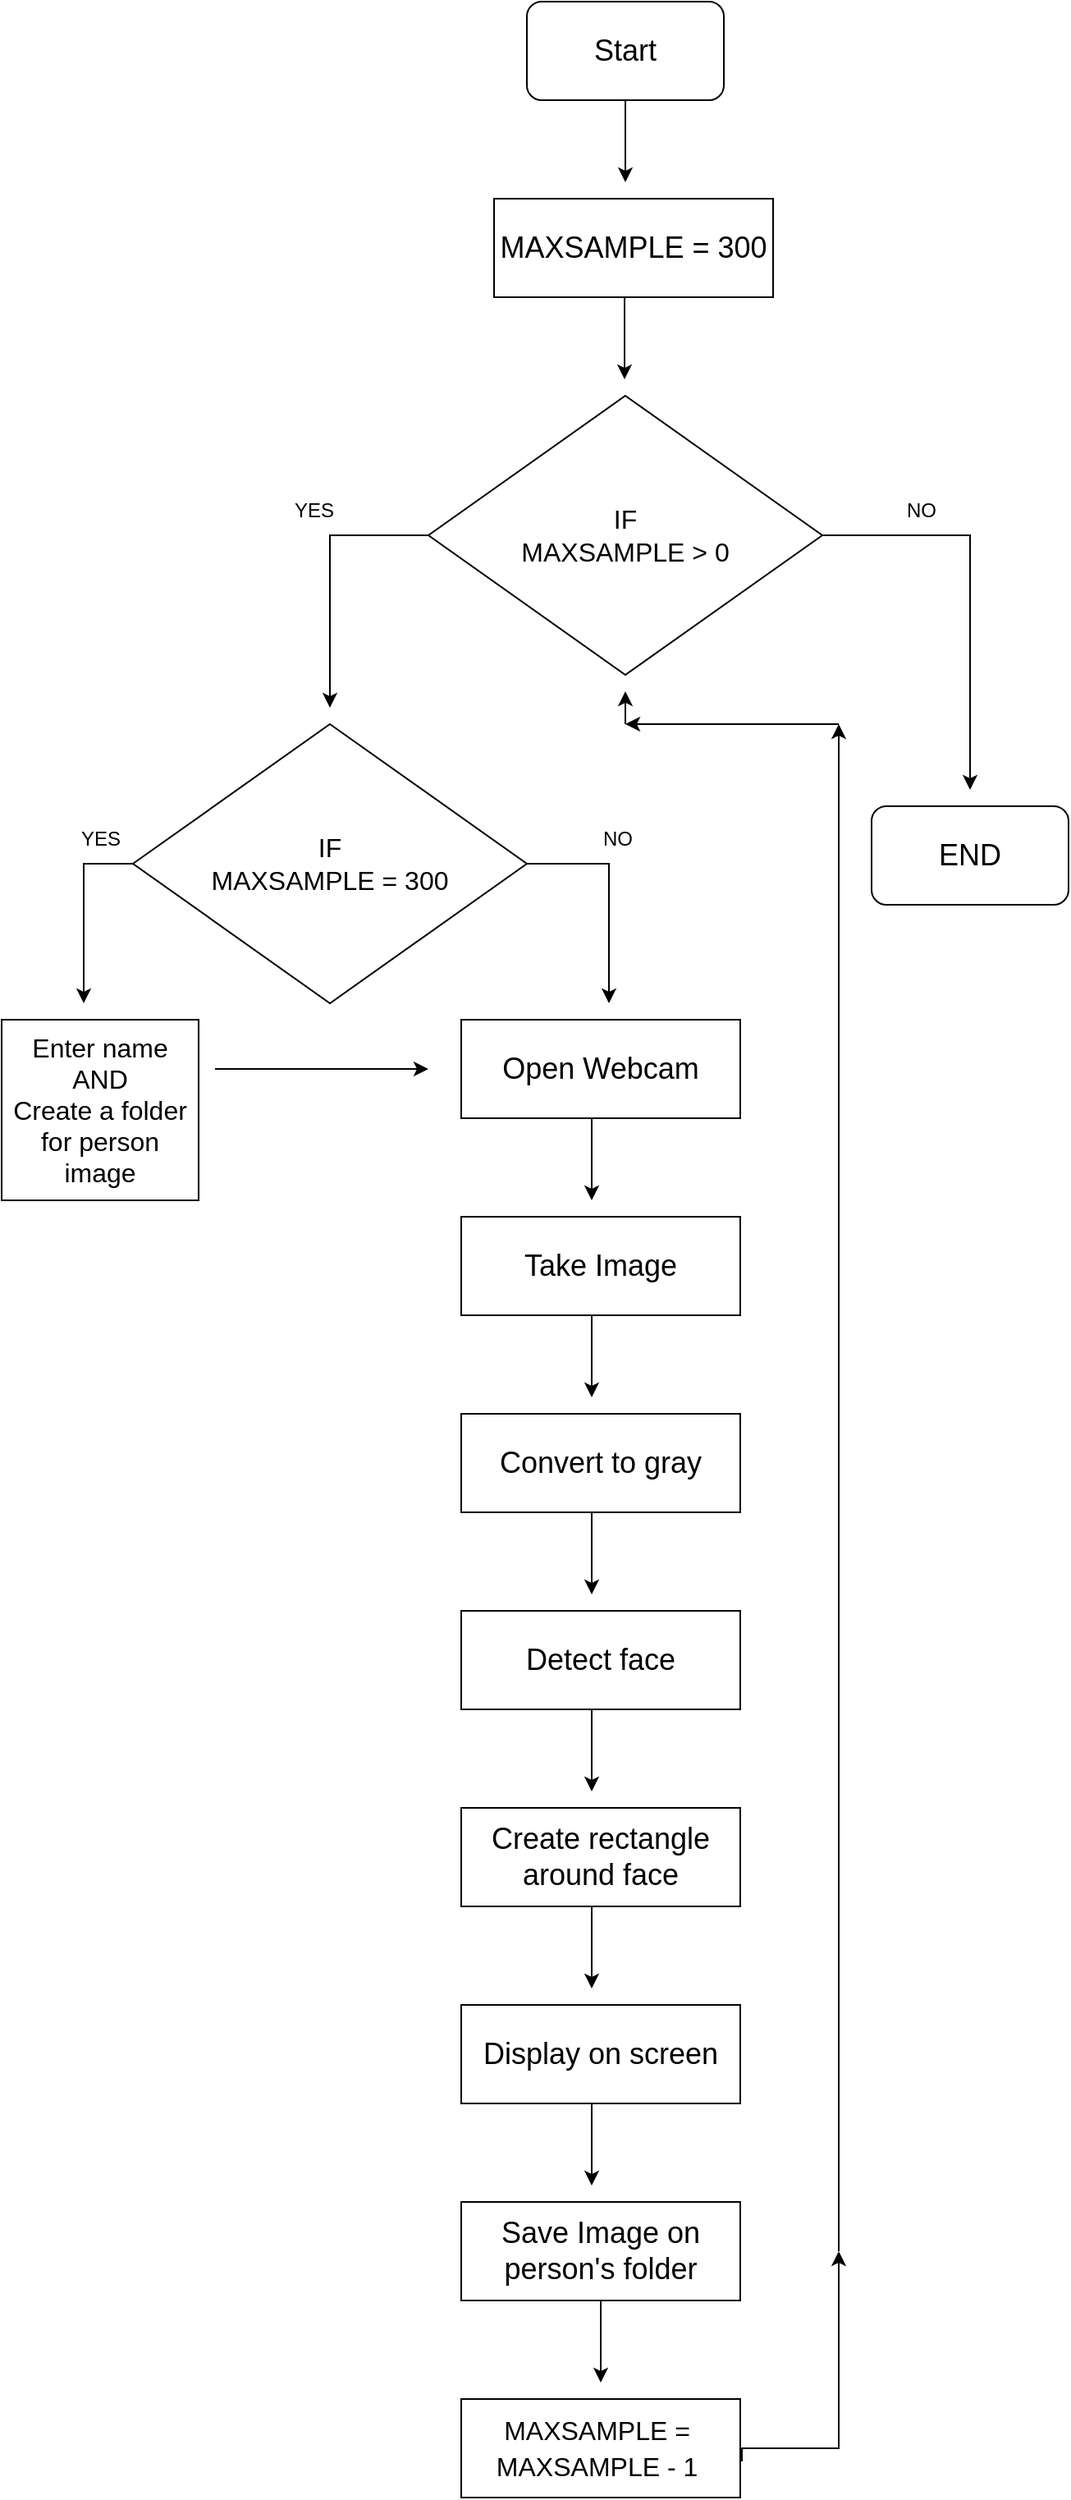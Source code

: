 <mxfile version="13.6.2" type="device"><diagram id="umDb_-zciCzAvkwwaGba" name="Page-1"><mxGraphModel dx="768" dy="522" grid="1" gridSize="10" guides="1" tooltips="1" connect="1" arrows="1" fold="1" page="1" pageScale="1" pageWidth="850" pageHeight="1100" math="0" shadow="0"><root><mxCell id="0"/><mxCell id="1" parent="0"/><mxCell id="-TP9oQ7jm48y1_SzsRdm-7" style="edgeStyle=orthogonalEdgeStyle;rounded=0;orthogonalLoop=1;jettySize=auto;html=1;" parent="1" source="-TP9oQ7jm48y1_SzsRdm-1" edge="1"><mxGeometry relative="1" as="geometry"><mxPoint x="390" y="240" as="targetPoint"/></mxGeometry></mxCell><mxCell id="-TP9oQ7jm48y1_SzsRdm-1" value="&lt;font style=&quot;font-size: 18px&quot;&gt;Start&lt;br&gt;&lt;/font&gt;" style="rounded=1;whiteSpace=wrap;html=1;" parent="1" vertex="1"><mxGeometry x="330" y="130" width="120" height="60" as="geometry"/></mxCell><mxCell id="-TP9oQ7jm48y1_SzsRdm-4" value="&lt;font style=&quot;font-size: 18px&quot;&gt;MAXSAMPLE = 300&lt;/font&gt;" style="rounded=0;whiteSpace=wrap;html=1;" parent="1" vertex="1"><mxGeometry x="310" y="250" width="170" height="60" as="geometry"/></mxCell><mxCell id="-TP9oQ7jm48y1_SzsRdm-12" style="edgeStyle=orthogonalEdgeStyle;rounded=0;orthogonalLoop=1;jettySize=auto;html=1;" parent="1" edge="1"><mxGeometry relative="1" as="geometry"><mxPoint x="389.5" y="360" as="targetPoint"/><mxPoint x="389.5" y="310" as="sourcePoint"/></mxGeometry></mxCell><mxCell id="-TP9oQ7jm48y1_SzsRdm-15" style="edgeStyle=orthogonalEdgeStyle;rounded=0;orthogonalLoop=1;jettySize=auto;html=1;exitX=0;exitY=0.5;exitDx=0;exitDy=0;" parent="1" source="-TP9oQ7jm48y1_SzsRdm-13" edge="1"><mxGeometry relative="1" as="geometry"><mxPoint x="210" y="560" as="targetPoint"/><Array as="points"><mxPoint x="210" y="455"/><mxPoint x="210" y="560"/></Array></mxGeometry></mxCell><mxCell id="-TP9oQ7jm48y1_SzsRdm-13" value="&lt;font size=&quot;3&quot;&gt;IF &lt;br&gt;MAXSAMPLE &amp;gt; 0&lt;/font&gt;" style="rhombus;whiteSpace=wrap;html=1;" parent="1" vertex="1"><mxGeometry x="270" y="370" width="240" height="170" as="geometry"/></mxCell><mxCell id="-TP9oQ7jm48y1_SzsRdm-16" style="edgeStyle=orthogonalEdgeStyle;rounded=0;orthogonalLoop=1;jettySize=auto;html=1;" parent="1" source="-TP9oQ7jm48y1_SzsRdm-13" edge="1"><mxGeometry relative="1" as="geometry"><mxPoint x="600" y="610" as="targetPoint"/><mxPoint x="730" y="490" as="sourcePoint"/><Array as="points"><mxPoint x="600" y="455"/><mxPoint x="600" y="560"/></Array></mxGeometry></mxCell><mxCell id="-TP9oQ7jm48y1_SzsRdm-17" value="YES" style="text;html=1;align=center;verticalAlign=middle;resizable=0;points=[];autosize=1;" parent="1" vertex="1"><mxGeometry x="180" y="430" width="40" height="20" as="geometry"/></mxCell><mxCell id="-TP9oQ7jm48y1_SzsRdm-18" value="NO" style="text;html=1;align=center;verticalAlign=middle;resizable=0;points=[];autosize=1;" parent="1" vertex="1"><mxGeometry x="555" y="430" width="30" height="20" as="geometry"/></mxCell><mxCell id="-TP9oQ7jm48y1_SzsRdm-20" style="edgeStyle=orthogonalEdgeStyle;rounded=0;orthogonalLoop=1;jettySize=auto;html=1;exitX=0;exitY=0.5;exitDx=0;exitDy=0;" parent="1" source="-TP9oQ7jm48y1_SzsRdm-23" edge="1"><mxGeometry relative="1" as="geometry"><mxPoint x="60" y="740" as="targetPoint"/><mxPoint x="80" y="640" as="sourcePoint"/><Array as="points"><mxPoint x="60" y="655"/></Array></mxGeometry></mxCell><mxCell id="-TP9oQ7jm48y1_SzsRdm-21" style="edgeStyle=orthogonalEdgeStyle;rounded=0;orthogonalLoop=1;jettySize=auto;html=1;exitX=1;exitY=0.5;exitDx=0;exitDy=0;" parent="1" source="-TP9oQ7jm48y1_SzsRdm-23" edge="1"><mxGeometry relative="1" as="geometry"><mxPoint x="380" y="740" as="targetPoint"/><mxPoint x="330" y="660" as="sourcePoint"/><Array as="points"><mxPoint x="380" y="655"/></Array></mxGeometry></mxCell><mxCell id="-TP9oQ7jm48y1_SzsRdm-23" value="&lt;font size=&quot;3&quot;&gt;IF &lt;br&gt;MAXSAMPLE = 300&lt;/font&gt;" style="rhombus;whiteSpace=wrap;html=1;" parent="1" vertex="1"><mxGeometry x="90" y="570" width="240" height="170" as="geometry"/></mxCell><mxCell id="-TP9oQ7jm48y1_SzsRdm-24" value="&lt;font size=&quot;3&quot;&gt;Enter name&lt;br&gt;AND&lt;br&gt;Create a folder for person image&lt;br&gt;&lt;/font&gt;" style="rounded=0;whiteSpace=wrap;html=1;" parent="1" vertex="1"><mxGeometry x="10" y="750" width="120" height="110" as="geometry"/></mxCell><mxCell id="-TP9oQ7jm48y1_SzsRdm-26" value="NO" style="text;html=1;align=center;verticalAlign=middle;resizable=0;points=[];autosize=1;" parent="1" vertex="1"><mxGeometry x="370" y="630" width="30" height="20" as="geometry"/></mxCell><mxCell id="-TP9oQ7jm48y1_SzsRdm-27" value="YES" style="text;html=1;align=center;verticalAlign=middle;resizable=0;points=[];autosize=1;" parent="1" vertex="1"><mxGeometry x="50" y="630" width="40" height="20" as="geometry"/></mxCell><mxCell id="-TP9oQ7jm48y1_SzsRdm-32" value="&lt;span style=&quot;font-size: 18px&quot;&gt;Open Webcam&lt;/span&gt;" style="rounded=0;whiteSpace=wrap;html=1;" parent="1" vertex="1"><mxGeometry x="290" y="750" width="170" height="60" as="geometry"/></mxCell><mxCell id="-TP9oQ7jm48y1_SzsRdm-33" style="edgeStyle=orthogonalEdgeStyle;rounded=0;orthogonalLoop=1;jettySize=auto;html=1;" parent="1" edge="1"><mxGeometry relative="1" as="geometry"><mxPoint x="369.5" y="860" as="targetPoint"/><mxPoint x="369.5" y="810" as="sourcePoint"/></mxGeometry></mxCell><mxCell id="-TP9oQ7jm48y1_SzsRdm-34" value="&lt;font style=&quot;font-size: 18px&quot;&gt;Take Image&lt;/font&gt;" style="rounded=0;whiteSpace=wrap;html=1;" parent="1" vertex="1"><mxGeometry x="290" y="870" width="170" height="60" as="geometry"/></mxCell><mxCell id="-TP9oQ7jm48y1_SzsRdm-35" style="edgeStyle=orthogonalEdgeStyle;rounded=0;orthogonalLoop=1;jettySize=auto;html=1;" parent="1" edge="1"><mxGeometry relative="1" as="geometry"><mxPoint x="369.5" y="980" as="targetPoint"/><mxPoint x="369.5" y="930" as="sourcePoint"/></mxGeometry></mxCell><mxCell id="-TP9oQ7jm48y1_SzsRdm-36" value="&lt;span style=&quot;font-size: 18px&quot;&gt;Convert to gray&lt;/span&gt;" style="rounded=0;whiteSpace=wrap;html=1;" parent="1" vertex="1"><mxGeometry x="290" y="990" width="170" height="60" as="geometry"/></mxCell><mxCell id="-TP9oQ7jm48y1_SzsRdm-37" style="edgeStyle=orthogonalEdgeStyle;rounded=0;orthogonalLoop=1;jettySize=auto;html=1;" parent="1" edge="1"><mxGeometry relative="1" as="geometry"><mxPoint x="369.5" y="1100" as="targetPoint"/><mxPoint x="369.5" y="1050" as="sourcePoint"/></mxGeometry></mxCell><mxCell id="-TP9oQ7jm48y1_SzsRdm-38" value="&lt;font style=&quot;font-size: 18px&quot;&gt;Detect face&lt;br&gt;&lt;/font&gt;" style="rounded=0;whiteSpace=wrap;html=1;" parent="1" vertex="1"><mxGeometry x="290" y="1110" width="170" height="60" as="geometry"/></mxCell><mxCell id="-TP9oQ7jm48y1_SzsRdm-39" style="edgeStyle=orthogonalEdgeStyle;rounded=0;orthogonalLoop=1;jettySize=auto;html=1;" parent="1" edge="1"><mxGeometry relative="1" as="geometry"><mxPoint x="369.5" y="1220" as="targetPoint"/><mxPoint x="369.5" y="1170" as="sourcePoint"/></mxGeometry></mxCell><mxCell id="-TP9oQ7jm48y1_SzsRdm-40" value="&lt;font style=&quot;font-size: 18px&quot;&gt;Create rectangle around face&lt;br&gt;&lt;/font&gt;" style="rounded=0;whiteSpace=wrap;html=1;" parent="1" vertex="1"><mxGeometry x="290" y="1230" width="170" height="60" as="geometry"/></mxCell><mxCell id="-TP9oQ7jm48y1_SzsRdm-41" style="edgeStyle=orthogonalEdgeStyle;rounded=0;orthogonalLoop=1;jettySize=auto;html=1;" parent="1" edge="1"><mxGeometry relative="1" as="geometry"><mxPoint x="369.5" y="1340" as="targetPoint"/><mxPoint x="369.5" y="1290" as="sourcePoint"/></mxGeometry></mxCell><mxCell id="-TP9oQ7jm48y1_SzsRdm-42" value="&lt;font style=&quot;font-size: 18px&quot;&gt;Display on screen&lt;br&gt;&lt;/font&gt;" style="rounded=0;whiteSpace=wrap;html=1;" parent="1" vertex="1"><mxGeometry x="290" y="1350" width="170" height="60" as="geometry"/></mxCell><mxCell id="-TP9oQ7jm48y1_SzsRdm-43" style="edgeStyle=orthogonalEdgeStyle;rounded=0;orthogonalLoop=1;jettySize=auto;html=1;" parent="1" edge="1"><mxGeometry relative="1" as="geometry"><mxPoint x="369.5" y="1460" as="targetPoint"/><mxPoint x="369.5" y="1410" as="sourcePoint"/></mxGeometry></mxCell><mxCell id="-TP9oQ7jm48y1_SzsRdm-51" style="edgeStyle=orthogonalEdgeStyle;rounded=0;orthogonalLoop=1;jettySize=auto;html=1;" parent="1" edge="1"><mxGeometry relative="1" as="geometry"><mxPoint x="520" y="1500" as="targetPoint"/><mxPoint x="461" y="1628" as="sourcePoint"/><Array as="points"><mxPoint x="461" y="1620"/><mxPoint x="520" y="1620"/></Array></mxGeometry></mxCell><mxCell id="-TP9oQ7jm48y1_SzsRdm-44" value="&lt;font style=&quot;font-size: 18px&quot;&gt;Save Image on person's folder&lt;br&gt;&lt;/font&gt;" style="rounded=0;whiteSpace=wrap;html=1;" parent="1" vertex="1"><mxGeometry x="290" y="1470" width="170" height="60" as="geometry"/></mxCell><mxCell id="-TP9oQ7jm48y1_SzsRdm-48" value="" style="endArrow=classic;html=1;" parent="1" edge="1"><mxGeometry width="50" height="50" relative="1" as="geometry"><mxPoint x="140" y="780" as="sourcePoint"/><mxPoint x="270" y="780" as="targetPoint"/><Array as="points"><mxPoint x="260" y="780"/></Array></mxGeometry></mxCell><mxCell id="-TP9oQ7jm48y1_SzsRdm-49" value="" style="endArrow=classic;html=1;" parent="1" edge="1"><mxGeometry width="50" height="50" relative="1" as="geometry"><mxPoint x="520" y="1500" as="sourcePoint"/><mxPoint x="520" y="570" as="targetPoint"/></mxGeometry></mxCell><mxCell id="-TP9oQ7jm48y1_SzsRdm-52" value="" style="endArrow=classic;html=1;" parent="1" edge="1"><mxGeometry width="50" height="50" relative="1" as="geometry"><mxPoint x="520" y="570" as="sourcePoint"/><mxPoint x="390" y="570" as="targetPoint"/></mxGeometry></mxCell><mxCell id="-TP9oQ7jm48y1_SzsRdm-53" value="" style="endArrow=classic;html=1;" parent="1" edge="1"><mxGeometry width="50" height="50" relative="1" as="geometry"><mxPoint x="390" y="570" as="sourcePoint"/><mxPoint x="390" y="550" as="targetPoint"/></mxGeometry></mxCell><mxCell id="-TP9oQ7jm48y1_SzsRdm-54" value="&lt;font style=&quot;font-size: 18px&quot;&gt;&lt;span style=&quot;font-size: medium&quot;&gt;MAXSAMPLE =&amp;nbsp;&lt;br&gt;&lt;/span&gt;&lt;span style=&quot;font-size: medium&quot;&gt;MAXSAMPLE - 1&lt;/span&gt;&lt;span style=&quot;font-size: medium&quot;&gt;&amp;nbsp;&lt;/span&gt;&lt;br&gt;&lt;/font&gt;" style="rounded=0;whiteSpace=wrap;html=1;" parent="1" vertex="1"><mxGeometry x="290" y="1590" width="170" height="60" as="geometry"/></mxCell><mxCell id="-TP9oQ7jm48y1_SzsRdm-55" style="edgeStyle=orthogonalEdgeStyle;rounded=0;orthogonalLoop=1;jettySize=auto;html=1;exitX=0.5;exitY=1;exitDx=0;exitDy=0;" parent="1" source="-TP9oQ7jm48y1_SzsRdm-44" edge="1"><mxGeometry relative="1" as="geometry"><mxPoint x="375" y="1580" as="targetPoint"/><mxPoint x="374.5" y="1540" as="sourcePoint"/><Array as="points"><mxPoint x="375" y="1540"/></Array></mxGeometry></mxCell><mxCell id="-TP9oQ7jm48y1_SzsRdm-58" value="&lt;font style=&quot;font-size: 18px&quot;&gt;END&lt;/font&gt;" style="rounded=1;whiteSpace=wrap;html=1;" parent="1" vertex="1"><mxGeometry x="540" y="620" width="120" height="60" as="geometry"/></mxCell></root></mxGraphModel></diagram></mxfile>